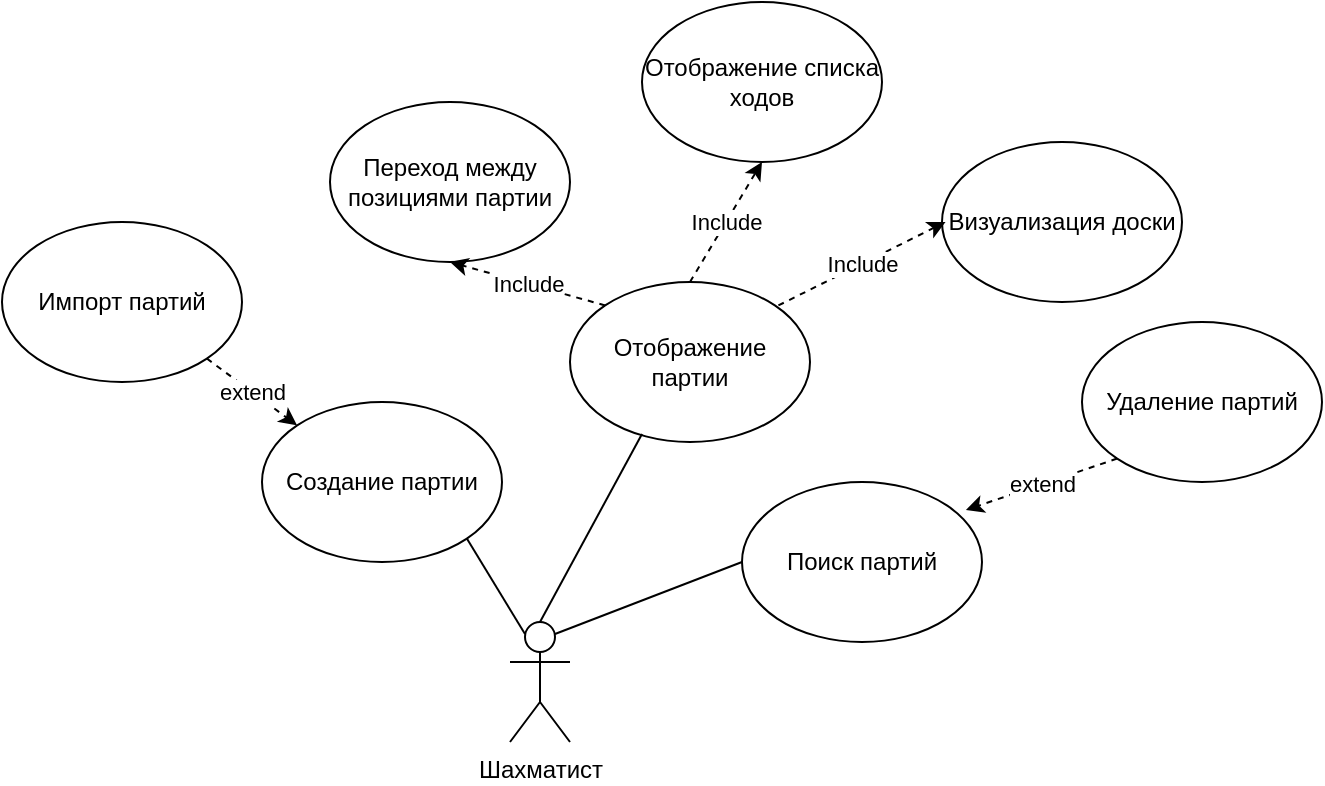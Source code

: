 <mxfile version="17.1.3" type="device"><diagram id="A3i5Y_Rjk5JA5gEb8O8z" name="Page-1"><mxGraphModel dx="739" dy="793" grid="1" gridSize="10" guides="1" tooltips="1" connect="1" arrows="1" fold="1" page="1" pageScale="1" pageWidth="827" pageHeight="1169" math="0" shadow="0"><root><mxCell id="0"/><mxCell id="1" parent="0"/><mxCell id="kCxEWcQpa0skUEBNaU6N-1" value="Шахматист" style="shape=umlActor;verticalLabelPosition=bottom;verticalAlign=top;html=1;outlineConnect=0;" vertex="1" parent="1"><mxGeometry x="384" y="450" width="30" height="60" as="geometry"/></mxCell><mxCell id="kCxEWcQpa0skUEBNaU6N-2" value="Визуализация доски" style="ellipse;whiteSpace=wrap;html=1;" vertex="1" parent="1"><mxGeometry x="600" y="210" width="120" height="80" as="geometry"/></mxCell><mxCell id="kCxEWcQpa0skUEBNaU6N-9" value="Импорт партий" style="ellipse;whiteSpace=wrap;html=1;" vertex="1" parent="1"><mxGeometry x="130" y="250" width="120" height="80" as="geometry"/></mxCell><mxCell id="kCxEWcQpa0skUEBNaU6N-10" value="Поиск партий" style="ellipse;whiteSpace=wrap;html=1;" vertex="1" parent="1"><mxGeometry x="500" y="380" width="120" height="80" as="geometry"/></mxCell><mxCell id="kCxEWcQpa0skUEBNaU6N-11" value="Отображение списка ходов" style="ellipse;whiteSpace=wrap;html=1;" vertex="1" parent="1"><mxGeometry x="450" y="140" width="120" height="80" as="geometry"/></mxCell><mxCell id="kCxEWcQpa0skUEBNaU6N-12" value="Переход между позициями партии" style="ellipse;whiteSpace=wrap;html=1;" vertex="1" parent="1"><mxGeometry x="294" y="190" width="120" height="80" as="geometry"/></mxCell><mxCell id="kCxEWcQpa0skUEBNaU6N-13" value="Удаление партий" style="ellipse;whiteSpace=wrap;html=1;" vertex="1" parent="1"><mxGeometry x="670" y="300" width="120" height="80" as="geometry"/></mxCell><mxCell id="kCxEWcQpa0skUEBNaU6N-14" value="Создание партии" style="ellipse;whiteSpace=wrap;html=1;" vertex="1" parent="1"><mxGeometry x="260" y="340" width="120" height="80" as="geometry"/></mxCell><mxCell id="kCxEWcQpa0skUEBNaU6N-15" value="Отображение партии" style="ellipse;whiteSpace=wrap;html=1;" vertex="1" parent="1"><mxGeometry x="414" y="280" width="120" height="80" as="geometry"/></mxCell><mxCell id="kCxEWcQpa0skUEBNaU6N-16" value="" style="endArrow=classic;html=1;rounded=0;exitX=1;exitY=1;exitDx=0;exitDy=0;entryX=0;entryY=0;entryDx=0;entryDy=0;dashed=1;" edge="1" parent="1" source="kCxEWcQpa0skUEBNaU6N-9" target="kCxEWcQpa0skUEBNaU6N-14"><mxGeometry relative="1" as="geometry"><mxPoint x="350" y="360" as="sourcePoint"/><mxPoint x="450" y="360" as="targetPoint"/></mxGeometry></mxCell><mxCell id="kCxEWcQpa0skUEBNaU6N-17" value="extend" style="edgeLabel;resizable=0;html=1;align=center;verticalAlign=middle;" connectable="0" vertex="1" parent="kCxEWcQpa0skUEBNaU6N-16"><mxGeometry relative="1" as="geometry"/></mxCell><mxCell id="kCxEWcQpa0skUEBNaU6N-18" value="" style="endArrow=none;html=1;rounded=0;entryX=0.25;entryY=0.1;entryDx=0;entryDy=0;entryPerimeter=0;exitX=1;exitY=1;exitDx=0;exitDy=0;" edge="1" parent="1" source="kCxEWcQpa0skUEBNaU6N-14" target="kCxEWcQpa0skUEBNaU6N-1"><mxGeometry width="50" height="50" relative="1" as="geometry"><mxPoint x="390" y="390" as="sourcePoint"/><mxPoint x="440" y="340" as="targetPoint"/></mxGeometry></mxCell><mxCell id="kCxEWcQpa0skUEBNaU6N-19" value="" style="endArrow=none;html=1;rounded=0;exitX=0.5;exitY=0;exitDx=0;exitDy=0;exitPerimeter=0;entryX=0.3;entryY=0.95;entryDx=0;entryDy=0;entryPerimeter=0;" edge="1" parent="1" source="kCxEWcQpa0skUEBNaU6N-1" target="kCxEWcQpa0skUEBNaU6N-15"><mxGeometry width="50" height="50" relative="1" as="geometry"><mxPoint x="414" y="430" as="sourcePoint"/><mxPoint x="464" y="380" as="targetPoint"/></mxGeometry></mxCell><mxCell id="kCxEWcQpa0skUEBNaU6N-20" value="" style="endArrow=none;html=1;rounded=0;entryX=0;entryY=0.5;entryDx=0;entryDy=0;exitX=0.75;exitY=0.1;exitDx=0;exitDy=0;exitPerimeter=0;" edge="1" parent="1" source="kCxEWcQpa0skUEBNaU6N-1" target="kCxEWcQpa0skUEBNaU6N-10"><mxGeometry width="50" height="50" relative="1" as="geometry"><mxPoint x="390" y="390" as="sourcePoint"/><mxPoint x="440" y="340" as="targetPoint"/></mxGeometry></mxCell><mxCell id="kCxEWcQpa0skUEBNaU6N-21" value="" style="endArrow=classic;html=1;rounded=0;entryX=0.5;entryY=1;entryDx=0;entryDy=0;exitX=0;exitY=0;exitDx=0;exitDy=0;dashed=1;" edge="1" parent="1" source="kCxEWcQpa0skUEBNaU6N-15" target="kCxEWcQpa0skUEBNaU6N-12"><mxGeometry relative="1" as="geometry"><mxPoint x="370" y="370" as="sourcePoint"/><mxPoint x="470" y="370" as="targetPoint"/></mxGeometry></mxCell><mxCell id="kCxEWcQpa0skUEBNaU6N-22" value="Include" style="edgeLabel;resizable=0;html=1;align=center;verticalAlign=middle;" connectable="0" vertex="1" parent="kCxEWcQpa0skUEBNaU6N-21"><mxGeometry relative="1" as="geometry"/></mxCell><mxCell id="kCxEWcQpa0skUEBNaU6N-27" value="" style="endArrow=classic;html=1;rounded=0;entryX=0.5;entryY=1;entryDx=0;entryDy=0;exitX=0.5;exitY=0;exitDx=0;exitDy=0;dashed=1;" edge="1" parent="1" source="kCxEWcQpa0skUEBNaU6N-15" target="kCxEWcQpa0skUEBNaU6N-11"><mxGeometry relative="1" as="geometry"><mxPoint x="370" y="370" as="sourcePoint"/><mxPoint x="470" y="370" as="targetPoint"/></mxGeometry></mxCell><mxCell id="kCxEWcQpa0skUEBNaU6N-28" value="Include" style="edgeLabel;resizable=0;html=1;align=center;verticalAlign=middle;" connectable="0" vertex="1" parent="kCxEWcQpa0skUEBNaU6N-27"><mxGeometry relative="1" as="geometry"/></mxCell><mxCell id="kCxEWcQpa0skUEBNaU6N-31" value="" style="endArrow=classic;html=1;rounded=0;entryX=0;entryY=0.5;entryDx=0;entryDy=0;exitX=1;exitY=0;exitDx=0;exitDy=0;dashed=1;" edge="1" parent="1"><mxGeometry relative="1" as="geometry"><mxPoint x="518.216" y="291.716" as="sourcePoint"/><mxPoint x="601.79" y="250" as="targetPoint"/></mxGeometry></mxCell><mxCell id="kCxEWcQpa0skUEBNaU6N-32" value="Include" style="edgeLabel;resizable=0;html=1;align=center;verticalAlign=middle;" connectable="0" vertex="1" parent="kCxEWcQpa0skUEBNaU6N-31"><mxGeometry relative="1" as="geometry"/></mxCell><mxCell id="kCxEWcQpa0skUEBNaU6N-40" value="" style="endArrow=classic;html=1;rounded=0;dashed=1;entryX=0.933;entryY=0.175;entryDx=0;entryDy=0;entryPerimeter=0;exitX=0;exitY=1;exitDx=0;exitDy=0;" edge="1" parent="1" source="kCxEWcQpa0skUEBNaU6N-13" target="kCxEWcQpa0skUEBNaU6N-10"><mxGeometry relative="1" as="geometry"><mxPoint x="370" y="370" as="sourcePoint"/><mxPoint x="470" y="370" as="targetPoint"/></mxGeometry></mxCell><mxCell id="kCxEWcQpa0skUEBNaU6N-41" value="extend" style="edgeLabel;resizable=0;html=1;align=center;verticalAlign=middle;" connectable="0" vertex="1" parent="kCxEWcQpa0skUEBNaU6N-40"><mxGeometry relative="1" as="geometry"/></mxCell></root></mxGraphModel></diagram></mxfile>